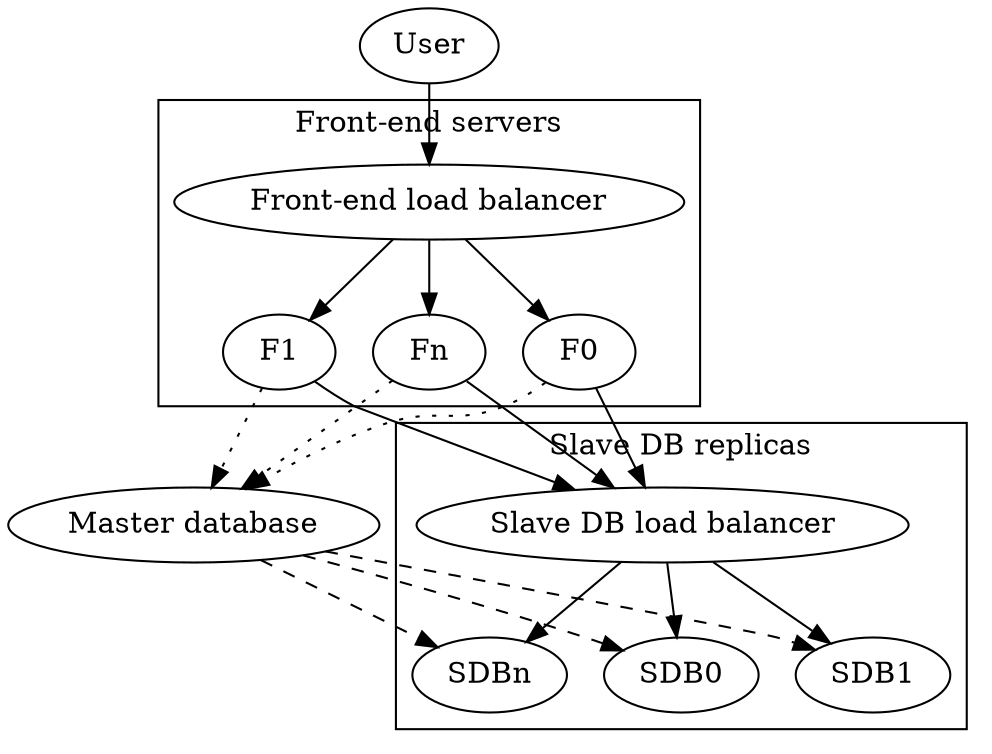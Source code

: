 digraph G {

	U [ label="User" ];
	MDB [ label = "Master database" ];
	FLB [ label = "Front-end load balancer" ];
	SDBLB [label = "Slave DB load balancer" ];

	subgraph cluster_SDB {
	SDBLB;
	SDB0;
	SDB1;
	SDBn;
	label="Slave DB replicas";
	}

	subgraph cluster_F {
	FLB;
	F0;
	F1;
	Fn;
	label="Front-end servers";
	}

	MDB -> SDB0 [style=dashed];
	MDB -> SDB1 [style=dashed];
	MDB -> SDBn [style=dashed];
	U -> FLB;
	FLB -> F0;
	FLB -> F1;
	FLB -> Fn;
	SDBLB -> SDB0;
	SDBLB -> SDB1;
	SDBLB -> SDBn;
	F0 -> SDBLB;
	F1 -> SDBLB;
	Fn -> SDBLB;
	F0 -> MDB [style=dotted];
	F1 -> MDB [style=dotted];
	Fn -> MDB [style=dotted];
}